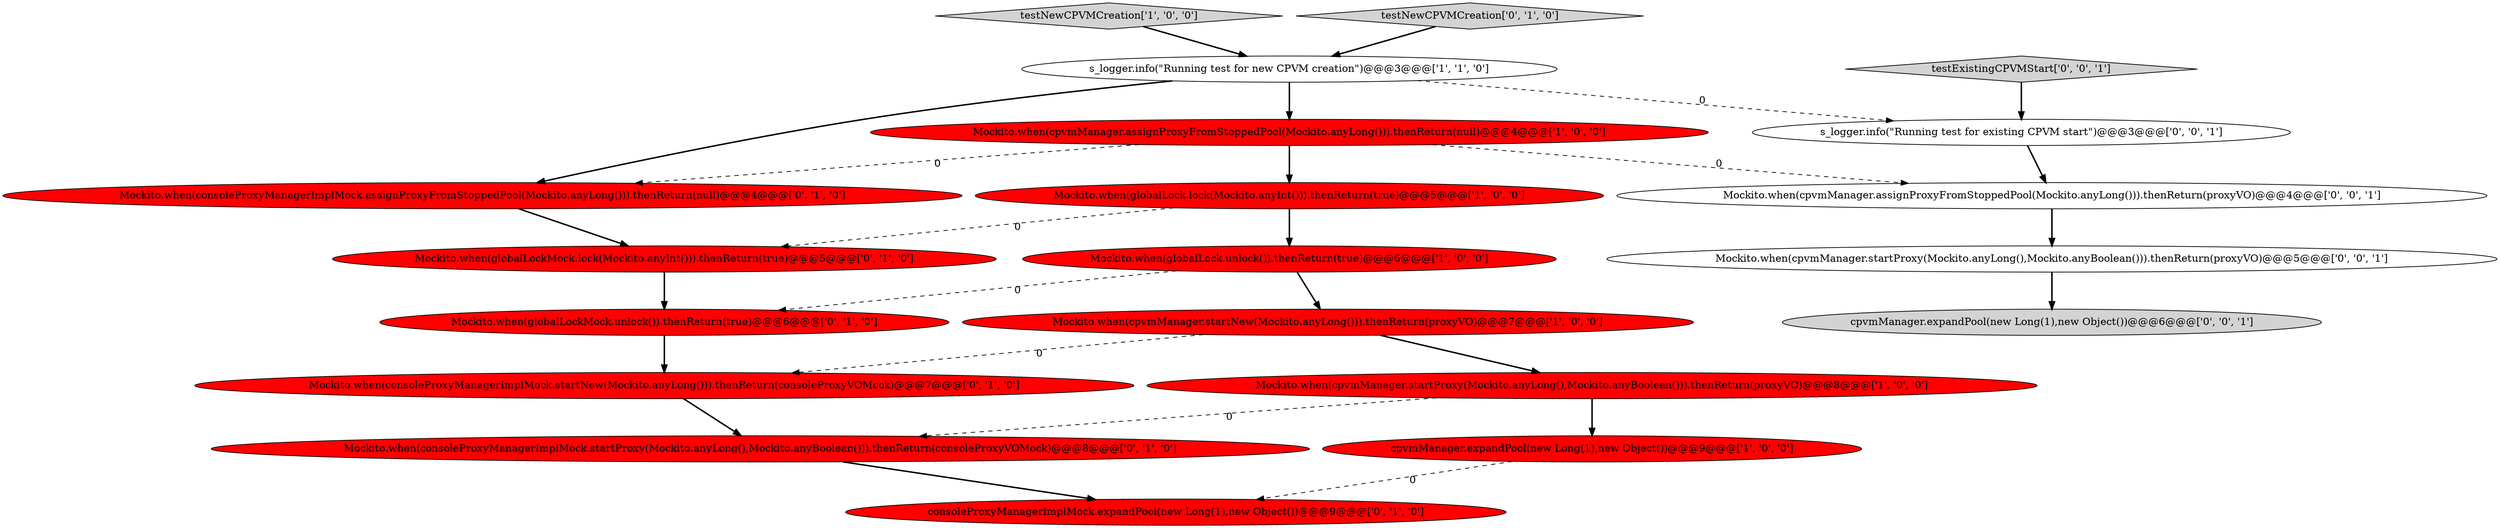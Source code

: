 digraph {
2 [style = filled, label = "s_logger.info(\"Running test for new CPVM creation\")@@@3@@@['1', '1', '0']", fillcolor = white, shape = ellipse image = "AAA0AAABBB1BBB"];
11 [style = filled, label = "Mockito.when(consoleProxyManagerImplMock.assignProxyFromStoppedPool(Mockito.anyLong())).thenReturn(null)@@@4@@@['0', '1', '0']", fillcolor = red, shape = ellipse image = "AAA1AAABBB2BBB"];
0 [style = filled, label = "Mockito.when(cpvmManager.startNew(Mockito.anyLong())).thenReturn(proxyVO)@@@7@@@['1', '0', '0']", fillcolor = red, shape = ellipse image = "AAA1AAABBB1BBB"];
5 [style = filled, label = "Mockito.when(cpvmManager.assignProxyFromStoppedPool(Mockito.anyLong())).thenReturn(null)@@@4@@@['1', '0', '0']", fillcolor = red, shape = ellipse image = "AAA1AAABBB1BBB"];
4 [style = filled, label = "Mockito.when(globalLock.unlock()).thenReturn(true)@@@6@@@['1', '0', '0']", fillcolor = red, shape = ellipse image = "AAA1AAABBB1BBB"];
7 [style = filled, label = "cpvmManager.expandPool(new Long(1),new Object())@@@9@@@['1', '0', '0']", fillcolor = red, shape = ellipse image = "AAA1AAABBB1BBB"];
14 [style = filled, label = "Mockito.when(consoleProxyManagerImplMock.startNew(Mockito.anyLong())).thenReturn(consoleProxyVOMock)@@@7@@@['0', '1', '0']", fillcolor = red, shape = ellipse image = "AAA1AAABBB2BBB"];
10 [style = filled, label = "Mockito.when(globalLockMock.unlock()).thenReturn(true)@@@6@@@['0', '1', '0']", fillcolor = red, shape = ellipse image = "AAA1AAABBB2BBB"];
16 [style = filled, label = "Mockito.when(cpvmManager.assignProxyFromStoppedPool(Mockito.anyLong())).thenReturn(proxyVO)@@@4@@@['0', '0', '1']", fillcolor = white, shape = ellipse image = "AAA0AAABBB3BBB"];
6 [style = filled, label = "testNewCPVMCreation['1', '0', '0']", fillcolor = lightgray, shape = diamond image = "AAA0AAABBB1BBB"];
8 [style = filled, label = "Mockito.when(consoleProxyManagerImplMock.startProxy(Mockito.anyLong(),Mockito.anyBoolean())).thenReturn(consoleProxyVOMock)@@@8@@@['0', '1', '0']", fillcolor = red, shape = ellipse image = "AAA1AAABBB2BBB"];
17 [style = filled, label = "cpvmManager.expandPool(new Long(1),new Object())@@@6@@@['0', '0', '1']", fillcolor = lightgray, shape = ellipse image = "AAA0AAABBB3BBB"];
13 [style = filled, label = "testNewCPVMCreation['0', '1', '0']", fillcolor = lightgray, shape = diamond image = "AAA0AAABBB2BBB"];
18 [style = filled, label = "testExistingCPVMStart['0', '0', '1']", fillcolor = lightgray, shape = diamond image = "AAA0AAABBB3BBB"];
19 [style = filled, label = "s_logger.info(\"Running test for existing CPVM start\")@@@3@@@['0', '0', '1']", fillcolor = white, shape = ellipse image = "AAA0AAABBB3BBB"];
3 [style = filled, label = "Mockito.when(cpvmManager.startProxy(Mockito.anyLong(),Mockito.anyBoolean())).thenReturn(proxyVO)@@@8@@@['1', '0', '0']", fillcolor = red, shape = ellipse image = "AAA1AAABBB1BBB"];
12 [style = filled, label = "consoleProxyManagerImplMock.expandPool(new Long(1),new Object())@@@9@@@['0', '1', '0']", fillcolor = red, shape = ellipse image = "AAA1AAABBB2BBB"];
9 [style = filled, label = "Mockito.when(globalLockMock.lock(Mockito.anyInt())).thenReturn(true)@@@5@@@['0', '1', '0']", fillcolor = red, shape = ellipse image = "AAA1AAABBB2BBB"];
15 [style = filled, label = "Mockito.when(cpvmManager.startProxy(Mockito.anyLong(),Mockito.anyBoolean())).thenReturn(proxyVO)@@@5@@@['0', '0', '1']", fillcolor = white, shape = ellipse image = "AAA0AAABBB3BBB"];
1 [style = filled, label = "Mockito.when(globalLock.lock(Mockito.anyInt())).thenReturn(true)@@@5@@@['1', '0', '0']", fillcolor = red, shape = ellipse image = "AAA1AAABBB1BBB"];
0->3 [style = bold, label=""];
16->15 [style = bold, label=""];
1->4 [style = bold, label=""];
2->19 [style = dashed, label="0"];
10->14 [style = bold, label=""];
18->19 [style = bold, label=""];
1->9 [style = dashed, label="0"];
9->10 [style = bold, label=""];
11->9 [style = bold, label=""];
4->0 [style = bold, label=""];
19->16 [style = bold, label=""];
6->2 [style = bold, label=""];
5->16 [style = dashed, label="0"];
0->14 [style = dashed, label="0"];
5->1 [style = bold, label=""];
15->17 [style = bold, label=""];
5->11 [style = dashed, label="0"];
3->7 [style = bold, label=""];
7->12 [style = dashed, label="0"];
3->8 [style = dashed, label="0"];
14->8 [style = bold, label=""];
4->10 [style = dashed, label="0"];
2->11 [style = bold, label=""];
8->12 [style = bold, label=""];
2->5 [style = bold, label=""];
13->2 [style = bold, label=""];
}
